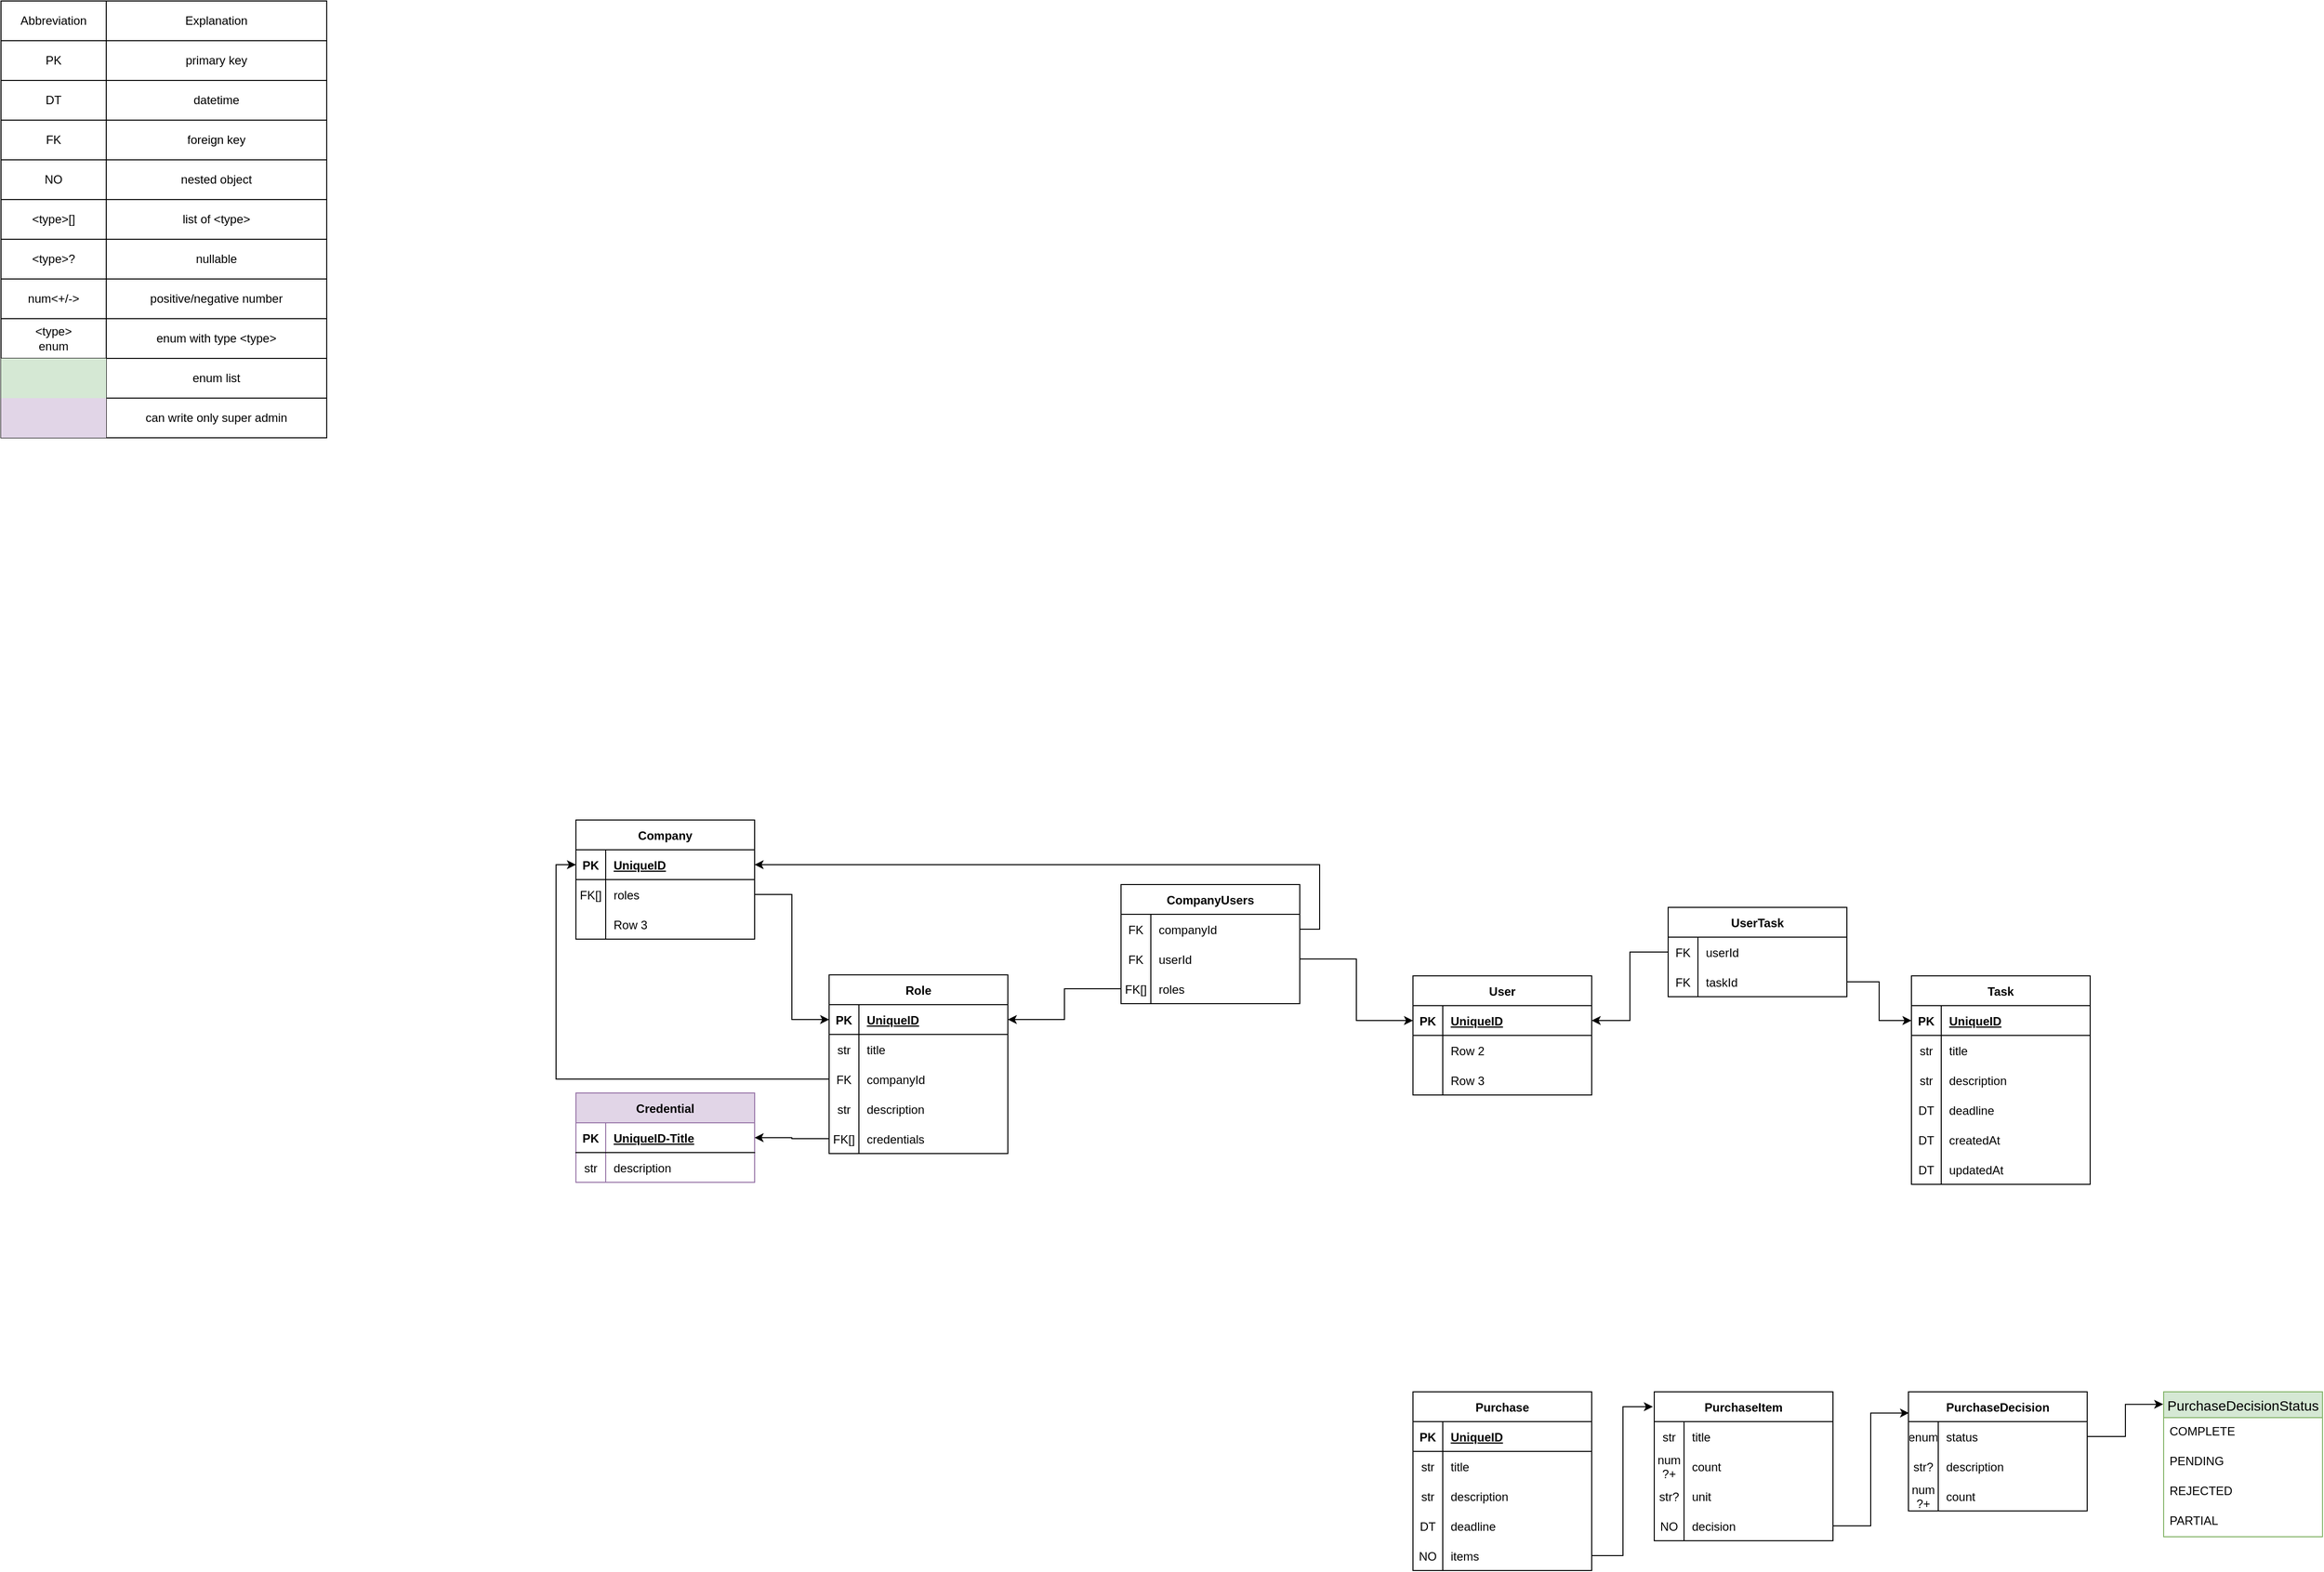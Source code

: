 <mxfile version="20.5.3" type="embed"><diagram id="EqzWRhzl04W5Nxo8JZmx" name="Page-1"><mxGraphModel dx="2945" dy="1876" grid="0" gridSize="10" guides="1" tooltips="1" connect="1" arrows="1" fold="1" page="1" pageScale="1" pageWidth="827" pageHeight="1169" math="0" shadow="0"><root><mxCell id="0"/><mxCell id="1" parent="0"/><mxCell id="CEBWaWUKwCKMxq4C34Ef-1" value="Role" style="shape=table;startSize=30;container=1;collapsible=1;childLayout=tableLayout;fixedRows=1;rowLines=0;fontStyle=1;align=center;resizeLast=1;fillColor=none;" parent="1" vertex="1"><mxGeometry x="-528" y="365" width="180" height="180" as="geometry"/></mxCell><mxCell id="CEBWaWUKwCKMxq4C34Ef-2" value="" style="shape=tableRow;horizontal=0;startSize=0;swimlaneHead=0;swimlaneBody=0;fillColor=none;collapsible=0;dropTarget=0;points=[[0,0.5],[1,0.5]];portConstraint=eastwest;top=0;left=0;right=0;bottom=1;" parent="CEBWaWUKwCKMxq4C34Ef-1" vertex="1"><mxGeometry y="30" width="180" height="30" as="geometry"/></mxCell><mxCell id="CEBWaWUKwCKMxq4C34Ef-3" value="PK" style="shape=partialRectangle;connectable=0;fillColor=none;top=0;left=0;bottom=0;right=0;fontStyle=1;overflow=hidden;" parent="CEBWaWUKwCKMxq4C34Ef-2" vertex="1"><mxGeometry width="30" height="30" as="geometry"><mxRectangle width="30" height="30" as="alternateBounds"/></mxGeometry></mxCell><mxCell id="CEBWaWUKwCKMxq4C34Ef-4" value="UniqueID" style="shape=partialRectangle;connectable=0;fillColor=none;top=0;left=0;bottom=0;right=0;align=left;spacingLeft=6;fontStyle=5;overflow=hidden;" parent="CEBWaWUKwCKMxq4C34Ef-2" vertex="1"><mxGeometry x="30" width="150" height="30" as="geometry"><mxRectangle width="150" height="30" as="alternateBounds"/></mxGeometry></mxCell><mxCell id="CEBWaWUKwCKMxq4C34Ef-5" value="" style="shape=tableRow;horizontal=0;startSize=0;swimlaneHead=0;swimlaneBody=0;fillColor=none;collapsible=0;dropTarget=0;points=[[0,0.5],[1,0.5]];portConstraint=eastwest;top=0;left=0;right=0;bottom=0;" parent="CEBWaWUKwCKMxq4C34Ef-1" vertex="1"><mxGeometry y="60" width="180" height="30" as="geometry"/></mxCell><mxCell id="CEBWaWUKwCKMxq4C34Ef-6" value="str" style="shape=partialRectangle;connectable=0;fillColor=none;top=0;left=0;bottom=0;right=0;editable=1;overflow=hidden;" parent="CEBWaWUKwCKMxq4C34Ef-5" vertex="1"><mxGeometry width="30" height="30" as="geometry"><mxRectangle width="30" height="30" as="alternateBounds"/></mxGeometry></mxCell><mxCell id="CEBWaWUKwCKMxq4C34Ef-7" value="title" style="shape=partialRectangle;connectable=0;fillColor=none;top=0;left=0;bottom=0;right=0;align=left;spacingLeft=6;overflow=hidden;" parent="CEBWaWUKwCKMxq4C34Ef-5" vertex="1"><mxGeometry x="30" width="150" height="30" as="geometry"><mxRectangle width="150" height="30" as="alternateBounds"/></mxGeometry></mxCell><mxCell id="6" style="shape=tableRow;horizontal=0;startSize=0;swimlaneHead=0;swimlaneBody=0;fillColor=none;collapsible=0;dropTarget=0;points=[[0,0.5],[1,0.5]];portConstraint=eastwest;top=0;left=0;right=0;bottom=0;" vertex="1" parent="CEBWaWUKwCKMxq4C34Ef-1"><mxGeometry y="90" width="180" height="30" as="geometry"/></mxCell><mxCell id="7" value="FK" style="shape=partialRectangle;connectable=0;fillColor=none;top=0;left=0;bottom=0;right=0;editable=1;overflow=hidden;" vertex="1" parent="6"><mxGeometry width="30" height="30" as="geometry"><mxRectangle width="30" height="30" as="alternateBounds"/></mxGeometry></mxCell><mxCell id="8" value="companyId" style="shape=partialRectangle;connectable=0;fillColor=none;top=0;left=0;bottom=0;right=0;align=left;spacingLeft=6;overflow=hidden;" vertex="1" parent="6"><mxGeometry x="30" width="150" height="30" as="geometry"><mxRectangle width="150" height="30" as="alternateBounds"/></mxGeometry></mxCell><mxCell id="OAINGEWpF4Lm4pN9tbVx-42" style="shape=tableRow;horizontal=0;startSize=0;swimlaneHead=0;swimlaneBody=0;fillColor=none;collapsible=0;dropTarget=0;points=[[0,0.5],[1,0.5]];portConstraint=eastwest;top=0;left=0;right=0;bottom=0;" parent="CEBWaWUKwCKMxq4C34Ef-1" vertex="1"><mxGeometry y="120" width="180" height="30" as="geometry"/></mxCell><mxCell id="OAINGEWpF4Lm4pN9tbVx-43" value="str" style="shape=partialRectangle;connectable=0;fillColor=none;top=0;left=0;bottom=0;right=0;editable=1;overflow=hidden;" parent="OAINGEWpF4Lm4pN9tbVx-42" vertex="1"><mxGeometry width="30" height="30" as="geometry"><mxRectangle width="30" height="30" as="alternateBounds"/></mxGeometry></mxCell><mxCell id="OAINGEWpF4Lm4pN9tbVx-44" value="description" style="shape=partialRectangle;connectable=0;fillColor=none;top=0;left=0;bottom=0;right=0;align=left;spacingLeft=6;overflow=hidden;" parent="OAINGEWpF4Lm4pN9tbVx-42" vertex="1"><mxGeometry x="30" width="150" height="30" as="geometry"><mxRectangle width="150" height="30" as="alternateBounds"/></mxGeometry></mxCell><mxCell id="OAINGEWpF4Lm4pN9tbVx-45" style="shape=tableRow;horizontal=0;startSize=0;swimlaneHead=0;swimlaneBody=0;fillColor=none;collapsible=0;dropTarget=0;points=[[0,0.5],[1,0.5]];portConstraint=eastwest;top=0;left=0;right=0;bottom=0;" parent="CEBWaWUKwCKMxq4C34Ef-1" vertex="1"><mxGeometry y="150" width="180" height="30" as="geometry"/></mxCell><mxCell id="OAINGEWpF4Lm4pN9tbVx-46" value="FK[]" style="shape=partialRectangle;connectable=0;fillColor=none;top=0;left=0;bottom=0;right=0;editable=1;overflow=hidden;" parent="OAINGEWpF4Lm4pN9tbVx-45" vertex="1"><mxGeometry width="30" height="30" as="geometry"><mxRectangle width="30" height="30" as="alternateBounds"/></mxGeometry></mxCell><mxCell id="OAINGEWpF4Lm4pN9tbVx-47" value="credentials" style="shape=partialRectangle;connectable=0;fillColor=none;top=0;left=0;bottom=0;right=0;align=left;spacingLeft=6;overflow=hidden;" parent="OAINGEWpF4Lm4pN9tbVx-45" vertex="1"><mxGeometry x="30" width="150" height="30" as="geometry"><mxRectangle width="150" height="30" as="alternateBounds"/></mxGeometry></mxCell><mxCell id="CEBWaWUKwCKMxq4C34Ef-14" value="Task" style="shape=table;startSize=30;container=1;collapsible=1;childLayout=tableLayout;fixedRows=1;rowLines=0;fontStyle=1;align=center;resizeLast=1;fillColor=default;" parent="1" vertex="1"><mxGeometry x="562" y="366" width="180" height="210" as="geometry"><mxRectangle x="320" y="28" width="68" height="30" as="alternateBounds"/></mxGeometry></mxCell><mxCell id="CEBWaWUKwCKMxq4C34Ef-15" value="" style="shape=tableRow;horizontal=0;startSize=0;swimlaneHead=0;swimlaneBody=0;fillColor=none;collapsible=0;dropTarget=0;points=[[0,0.5],[1,0.5]];portConstraint=eastwest;top=0;left=0;right=0;bottom=1;" parent="CEBWaWUKwCKMxq4C34Ef-14" vertex="1"><mxGeometry y="30" width="180" height="30" as="geometry"/></mxCell><mxCell id="CEBWaWUKwCKMxq4C34Ef-16" value="PK" style="shape=partialRectangle;connectable=0;fillColor=none;top=0;left=0;bottom=0;right=0;fontStyle=1;overflow=hidden;" parent="CEBWaWUKwCKMxq4C34Ef-15" vertex="1"><mxGeometry width="30" height="30" as="geometry"><mxRectangle width="30" height="30" as="alternateBounds"/></mxGeometry></mxCell><mxCell id="CEBWaWUKwCKMxq4C34Ef-17" value="UniqueID" style="shape=partialRectangle;connectable=0;fillColor=none;top=0;left=0;bottom=0;right=0;align=left;spacingLeft=6;fontStyle=5;overflow=hidden;" parent="CEBWaWUKwCKMxq4C34Ef-15" vertex="1"><mxGeometry x="30" width="150" height="30" as="geometry"><mxRectangle width="150" height="30" as="alternateBounds"/></mxGeometry></mxCell><mxCell id="CEBWaWUKwCKMxq4C34Ef-18" value="" style="shape=tableRow;horizontal=0;startSize=0;swimlaneHead=0;swimlaneBody=0;fillColor=none;collapsible=0;dropTarget=0;points=[[0,0.5],[1,0.5]];portConstraint=eastwest;top=0;left=0;right=0;bottom=0;" parent="CEBWaWUKwCKMxq4C34Ef-14" vertex="1"><mxGeometry y="60" width="180" height="30" as="geometry"/></mxCell><mxCell id="CEBWaWUKwCKMxq4C34Ef-19" value="str" style="shape=partialRectangle;connectable=0;fillColor=none;top=0;left=0;bottom=0;right=0;editable=1;overflow=hidden;" parent="CEBWaWUKwCKMxq4C34Ef-18" vertex="1"><mxGeometry width="30" height="30" as="geometry"><mxRectangle width="30" height="30" as="alternateBounds"/></mxGeometry></mxCell><mxCell id="CEBWaWUKwCKMxq4C34Ef-20" value="title" style="shape=partialRectangle;connectable=0;fillColor=none;top=0;left=0;bottom=0;right=0;align=left;spacingLeft=6;overflow=hidden;" parent="CEBWaWUKwCKMxq4C34Ef-18" vertex="1"><mxGeometry x="30" width="150" height="30" as="geometry"><mxRectangle width="150" height="30" as="alternateBounds"/></mxGeometry></mxCell><mxCell id="CEBWaWUKwCKMxq4C34Ef-21" value="" style="shape=tableRow;horizontal=0;startSize=0;swimlaneHead=0;swimlaneBody=0;fillColor=none;collapsible=0;dropTarget=0;points=[[0,0.5],[1,0.5]];portConstraint=eastwest;top=0;left=0;right=0;bottom=0;" parent="CEBWaWUKwCKMxq4C34Ef-14" vertex="1"><mxGeometry y="90" width="180" height="30" as="geometry"/></mxCell><mxCell id="CEBWaWUKwCKMxq4C34Ef-22" value="str" style="shape=partialRectangle;connectable=0;fillColor=none;top=0;left=0;bottom=0;right=0;editable=1;overflow=hidden;" parent="CEBWaWUKwCKMxq4C34Ef-21" vertex="1"><mxGeometry width="30" height="30" as="geometry"><mxRectangle width="30" height="30" as="alternateBounds"/></mxGeometry></mxCell><mxCell id="CEBWaWUKwCKMxq4C34Ef-23" value="description" style="shape=partialRectangle;connectable=0;fillColor=none;top=0;left=0;bottom=0;right=0;align=left;spacingLeft=6;overflow=hidden;" parent="CEBWaWUKwCKMxq4C34Ef-21" vertex="1"><mxGeometry x="30" width="150" height="30" as="geometry"><mxRectangle width="150" height="30" as="alternateBounds"/></mxGeometry></mxCell><mxCell id="CEBWaWUKwCKMxq4C34Ef-41" style="shape=tableRow;horizontal=0;startSize=0;swimlaneHead=0;swimlaneBody=0;fillColor=none;collapsible=0;dropTarget=0;points=[[0,0.5],[1,0.5]];portConstraint=eastwest;top=0;left=0;right=0;bottom=0;" parent="CEBWaWUKwCKMxq4C34Ef-14" vertex="1"><mxGeometry y="120" width="180" height="30" as="geometry"/></mxCell><mxCell id="CEBWaWUKwCKMxq4C34Ef-42" value="DT" style="shape=partialRectangle;connectable=0;fillColor=none;top=0;left=0;bottom=0;right=0;editable=1;overflow=hidden;" parent="CEBWaWUKwCKMxq4C34Ef-41" vertex="1"><mxGeometry width="30" height="30" as="geometry"><mxRectangle width="30" height="30" as="alternateBounds"/></mxGeometry></mxCell><mxCell id="CEBWaWUKwCKMxq4C34Ef-43" value="deadline" style="shape=partialRectangle;connectable=0;fillColor=none;top=0;left=0;bottom=0;right=0;align=left;spacingLeft=6;overflow=hidden;" parent="CEBWaWUKwCKMxq4C34Ef-41" vertex="1"><mxGeometry x="30" width="150" height="30" as="geometry"><mxRectangle width="150" height="30" as="alternateBounds"/></mxGeometry></mxCell><mxCell id="CEBWaWUKwCKMxq4C34Ef-24" value="" style="shape=tableRow;horizontal=0;startSize=0;swimlaneHead=0;swimlaneBody=0;fillColor=none;collapsible=0;dropTarget=0;points=[[0,0.5],[1,0.5]];portConstraint=eastwest;top=0;left=0;right=0;bottom=0;" parent="CEBWaWUKwCKMxq4C34Ef-14" vertex="1"><mxGeometry y="150" width="180" height="30" as="geometry"/></mxCell><mxCell id="CEBWaWUKwCKMxq4C34Ef-25" value="DT" style="shape=partialRectangle;connectable=0;fillColor=none;top=0;left=0;bottom=0;right=0;editable=1;overflow=hidden;" parent="CEBWaWUKwCKMxq4C34Ef-24" vertex="1"><mxGeometry width="30" height="30" as="geometry"><mxRectangle width="30" height="30" as="alternateBounds"/></mxGeometry></mxCell><mxCell id="CEBWaWUKwCKMxq4C34Ef-26" value="createdAt" style="shape=partialRectangle;connectable=0;fillColor=none;top=0;left=0;bottom=0;right=0;align=left;spacingLeft=6;overflow=hidden;" parent="CEBWaWUKwCKMxq4C34Ef-24" vertex="1"><mxGeometry x="30" width="150" height="30" as="geometry"><mxRectangle width="150" height="30" as="alternateBounds"/></mxGeometry></mxCell><mxCell id="CEBWaWUKwCKMxq4C34Ef-44" style="shape=tableRow;horizontal=0;startSize=0;swimlaneHead=0;swimlaneBody=0;fillColor=none;collapsible=0;dropTarget=0;points=[[0,0.5],[1,0.5]];portConstraint=eastwest;top=0;left=0;right=0;bottom=0;" parent="CEBWaWUKwCKMxq4C34Ef-14" vertex="1"><mxGeometry y="180" width="180" height="30" as="geometry"/></mxCell><mxCell id="CEBWaWUKwCKMxq4C34Ef-45" value="DT" style="shape=partialRectangle;connectable=0;fillColor=none;top=0;left=0;bottom=0;right=0;editable=1;overflow=hidden;" parent="CEBWaWUKwCKMxq4C34Ef-44" vertex="1"><mxGeometry width="30" height="30" as="geometry"><mxRectangle width="30" height="30" as="alternateBounds"/></mxGeometry></mxCell><mxCell id="CEBWaWUKwCKMxq4C34Ef-46" value="updatedAt" style="shape=partialRectangle;connectable=0;fillColor=none;top=0;left=0;bottom=0;right=0;align=left;spacingLeft=6;overflow=hidden;" parent="CEBWaWUKwCKMxq4C34Ef-44" vertex="1"><mxGeometry x="30" width="150" height="30" as="geometry"><mxRectangle width="150" height="30" as="alternateBounds"/></mxGeometry></mxCell><mxCell id="CEBWaWUKwCKMxq4C34Ef-50" value="User" style="shape=table;startSize=30;container=1;collapsible=1;childLayout=tableLayout;fixedRows=1;rowLines=0;fontStyle=1;align=center;resizeLast=1;fillColor=default;" parent="1" vertex="1"><mxGeometry x="60" y="366" width="180" height="120" as="geometry"/></mxCell><mxCell id="CEBWaWUKwCKMxq4C34Ef-51" value="" style="shape=tableRow;horizontal=0;startSize=0;swimlaneHead=0;swimlaneBody=0;fillColor=none;collapsible=0;dropTarget=0;points=[[0,0.5],[1,0.5]];portConstraint=eastwest;top=0;left=0;right=0;bottom=1;" parent="CEBWaWUKwCKMxq4C34Ef-50" vertex="1"><mxGeometry y="30" width="180" height="30" as="geometry"/></mxCell><mxCell id="CEBWaWUKwCKMxq4C34Ef-52" value="PK" style="shape=partialRectangle;connectable=0;fillColor=none;top=0;left=0;bottom=0;right=0;fontStyle=1;overflow=hidden;" parent="CEBWaWUKwCKMxq4C34Ef-51" vertex="1"><mxGeometry width="30" height="30" as="geometry"><mxRectangle width="30" height="30" as="alternateBounds"/></mxGeometry></mxCell><mxCell id="CEBWaWUKwCKMxq4C34Ef-53" value="UniqueID" style="shape=partialRectangle;connectable=0;fillColor=none;top=0;left=0;bottom=0;right=0;align=left;spacingLeft=6;fontStyle=5;overflow=hidden;" parent="CEBWaWUKwCKMxq4C34Ef-51" vertex="1"><mxGeometry x="30" width="150" height="30" as="geometry"><mxRectangle width="150" height="30" as="alternateBounds"/></mxGeometry></mxCell><mxCell id="CEBWaWUKwCKMxq4C34Ef-57" value="" style="shape=tableRow;horizontal=0;startSize=0;swimlaneHead=0;swimlaneBody=0;fillColor=none;collapsible=0;dropTarget=0;points=[[0,0.5],[1,0.5]];portConstraint=eastwest;top=0;left=0;right=0;bottom=0;" parent="CEBWaWUKwCKMxq4C34Ef-50" vertex="1"><mxGeometry y="60" width="180" height="30" as="geometry"/></mxCell><mxCell id="CEBWaWUKwCKMxq4C34Ef-58" value="" style="shape=partialRectangle;connectable=0;fillColor=none;top=0;left=0;bottom=0;right=0;editable=1;overflow=hidden;" parent="CEBWaWUKwCKMxq4C34Ef-57" vertex="1"><mxGeometry width="30" height="30" as="geometry"><mxRectangle width="30" height="30" as="alternateBounds"/></mxGeometry></mxCell><mxCell id="CEBWaWUKwCKMxq4C34Ef-59" value="Row 2" style="shape=partialRectangle;connectable=0;fillColor=none;top=0;left=0;bottom=0;right=0;align=left;spacingLeft=6;overflow=hidden;" parent="CEBWaWUKwCKMxq4C34Ef-57" vertex="1"><mxGeometry x="30" width="150" height="30" as="geometry"><mxRectangle width="150" height="30" as="alternateBounds"/></mxGeometry></mxCell><mxCell id="CEBWaWUKwCKMxq4C34Ef-60" value="" style="shape=tableRow;horizontal=0;startSize=0;swimlaneHead=0;swimlaneBody=0;fillColor=none;collapsible=0;dropTarget=0;points=[[0,0.5],[1,0.5]];portConstraint=eastwest;top=0;left=0;right=0;bottom=0;" parent="CEBWaWUKwCKMxq4C34Ef-50" vertex="1"><mxGeometry y="90" width="180" height="30" as="geometry"/></mxCell><mxCell id="CEBWaWUKwCKMxq4C34Ef-61" value="" style="shape=partialRectangle;connectable=0;fillColor=none;top=0;left=0;bottom=0;right=0;editable=1;overflow=hidden;" parent="CEBWaWUKwCKMxq4C34Ef-60" vertex="1"><mxGeometry width="30" height="30" as="geometry"><mxRectangle width="30" height="30" as="alternateBounds"/></mxGeometry></mxCell><mxCell id="CEBWaWUKwCKMxq4C34Ef-62" value="Row 3" style="shape=partialRectangle;connectable=0;fillColor=none;top=0;left=0;bottom=0;right=0;align=left;spacingLeft=6;overflow=hidden;" parent="CEBWaWUKwCKMxq4C34Ef-60" vertex="1"><mxGeometry x="30" width="150" height="30" as="geometry"><mxRectangle width="150" height="30" as="alternateBounds"/></mxGeometry></mxCell><mxCell id="CEBWaWUKwCKMxq4C34Ef-65" value="Purchase" style="shape=table;startSize=30;container=1;collapsible=1;childLayout=tableLayout;fixedRows=1;rowLines=0;fontStyle=1;align=center;resizeLast=1;fillColor=default;" parent="1" vertex="1"><mxGeometry x="60" y="785" width="180" height="180" as="geometry"/></mxCell><mxCell id="CEBWaWUKwCKMxq4C34Ef-66" value="" style="shape=tableRow;horizontal=0;startSize=0;swimlaneHead=0;swimlaneBody=0;fillColor=none;collapsible=0;dropTarget=0;points=[[0,0.5],[1,0.5]];portConstraint=eastwest;top=0;left=0;right=0;bottom=1;" parent="CEBWaWUKwCKMxq4C34Ef-65" vertex="1"><mxGeometry y="30" width="180" height="30" as="geometry"/></mxCell><mxCell id="CEBWaWUKwCKMxq4C34Ef-67" value="PK" style="shape=partialRectangle;connectable=0;fillColor=none;top=0;left=0;bottom=0;right=0;fontStyle=1;overflow=hidden;" parent="CEBWaWUKwCKMxq4C34Ef-66" vertex="1"><mxGeometry width="30" height="30" as="geometry"><mxRectangle width="30" height="30" as="alternateBounds"/></mxGeometry></mxCell><mxCell id="CEBWaWUKwCKMxq4C34Ef-68" value="UniqueID" style="shape=partialRectangle;connectable=0;fillColor=none;top=0;left=0;bottom=0;right=0;align=left;spacingLeft=6;fontStyle=5;overflow=hidden;" parent="CEBWaWUKwCKMxq4C34Ef-66" vertex="1"><mxGeometry x="30" width="150" height="30" as="geometry"><mxRectangle width="150" height="30" as="alternateBounds"/></mxGeometry></mxCell><mxCell id="CEBWaWUKwCKMxq4C34Ef-69" value="" style="shape=tableRow;horizontal=0;startSize=0;swimlaneHead=0;swimlaneBody=0;fillColor=none;collapsible=0;dropTarget=0;points=[[0,0.5],[1,0.5]];portConstraint=eastwest;top=0;left=0;right=0;bottom=0;" parent="CEBWaWUKwCKMxq4C34Ef-65" vertex="1"><mxGeometry y="60" width="180" height="30" as="geometry"/></mxCell><mxCell id="CEBWaWUKwCKMxq4C34Ef-70" value="str" style="shape=partialRectangle;connectable=0;fillColor=none;top=0;left=0;bottom=0;right=0;editable=1;overflow=hidden;" parent="CEBWaWUKwCKMxq4C34Ef-69" vertex="1"><mxGeometry width="30" height="30" as="geometry"><mxRectangle width="30" height="30" as="alternateBounds"/></mxGeometry></mxCell><mxCell id="CEBWaWUKwCKMxq4C34Ef-71" value="title" style="shape=partialRectangle;connectable=0;fillColor=none;top=0;left=0;bottom=0;right=0;align=left;spacingLeft=6;overflow=hidden;" parent="CEBWaWUKwCKMxq4C34Ef-69" vertex="1"><mxGeometry x="30" width="150" height="30" as="geometry"><mxRectangle width="150" height="30" as="alternateBounds"/></mxGeometry></mxCell><mxCell id="CEBWaWUKwCKMxq4C34Ef-72" value="" style="shape=tableRow;horizontal=0;startSize=0;swimlaneHead=0;swimlaneBody=0;fillColor=none;collapsible=0;dropTarget=0;points=[[0,0.5],[1,0.5]];portConstraint=eastwest;top=0;left=0;right=0;bottom=0;" parent="CEBWaWUKwCKMxq4C34Ef-65" vertex="1"><mxGeometry y="90" width="180" height="30" as="geometry"/></mxCell><mxCell id="CEBWaWUKwCKMxq4C34Ef-73" value="str" style="shape=partialRectangle;connectable=0;fillColor=none;top=0;left=0;bottom=0;right=0;editable=1;overflow=hidden;" parent="CEBWaWUKwCKMxq4C34Ef-72" vertex="1"><mxGeometry width="30" height="30" as="geometry"><mxRectangle width="30" height="30" as="alternateBounds"/></mxGeometry></mxCell><mxCell id="CEBWaWUKwCKMxq4C34Ef-74" value="description" style="shape=partialRectangle;connectable=0;fillColor=none;top=0;left=0;bottom=0;right=0;align=left;spacingLeft=6;overflow=hidden;" parent="CEBWaWUKwCKMxq4C34Ef-72" vertex="1"><mxGeometry x="30" width="150" height="30" as="geometry"><mxRectangle width="150" height="30" as="alternateBounds"/></mxGeometry></mxCell><mxCell id="CEBWaWUKwCKMxq4C34Ef-122" style="shape=tableRow;horizontal=0;startSize=0;swimlaneHead=0;swimlaneBody=0;fillColor=none;collapsible=0;dropTarget=0;points=[[0,0.5],[1,0.5]];portConstraint=eastwest;top=0;left=0;right=0;bottom=0;" parent="CEBWaWUKwCKMxq4C34Ef-65" vertex="1"><mxGeometry y="120" width="180" height="30" as="geometry"/></mxCell><mxCell id="CEBWaWUKwCKMxq4C34Ef-123" value="DT" style="shape=partialRectangle;connectable=0;fillColor=none;top=0;left=0;bottom=0;right=0;editable=1;overflow=hidden;" parent="CEBWaWUKwCKMxq4C34Ef-122" vertex="1"><mxGeometry width="30" height="30" as="geometry"><mxRectangle width="30" height="30" as="alternateBounds"/></mxGeometry></mxCell><mxCell id="CEBWaWUKwCKMxq4C34Ef-124" value="deadline" style="shape=partialRectangle;connectable=0;fillColor=none;top=0;left=0;bottom=0;right=0;align=left;spacingLeft=6;overflow=hidden;" parent="CEBWaWUKwCKMxq4C34Ef-122" vertex="1"><mxGeometry x="30" width="150" height="30" as="geometry"><mxRectangle width="150" height="30" as="alternateBounds"/></mxGeometry></mxCell><mxCell id="CEBWaWUKwCKMxq4C34Ef-75" value="" style="shape=tableRow;horizontal=0;startSize=0;swimlaneHead=0;swimlaneBody=0;fillColor=none;collapsible=0;dropTarget=0;points=[[0,0.5],[1,0.5]];portConstraint=eastwest;top=0;left=0;right=0;bottom=0;" parent="CEBWaWUKwCKMxq4C34Ef-65" vertex="1"><mxGeometry y="150" width="180" height="30" as="geometry"/></mxCell><mxCell id="CEBWaWUKwCKMxq4C34Ef-76" value="NO" style="shape=partialRectangle;connectable=0;fillColor=none;top=0;left=0;bottom=0;right=0;editable=1;overflow=hidden;" parent="CEBWaWUKwCKMxq4C34Ef-75" vertex="1"><mxGeometry width="30" height="30" as="geometry"><mxRectangle width="30" height="30" as="alternateBounds"/></mxGeometry></mxCell><mxCell id="CEBWaWUKwCKMxq4C34Ef-77" value="items" style="shape=partialRectangle;connectable=0;fillColor=none;top=0;left=0;bottom=0;right=0;align=left;spacingLeft=6;overflow=hidden;" parent="CEBWaWUKwCKMxq4C34Ef-75" vertex="1"><mxGeometry x="30" width="150" height="30" as="geometry"><mxRectangle width="150" height="30" as="alternateBounds"/></mxGeometry></mxCell><mxCell id="CEBWaWUKwCKMxq4C34Ef-78" value="PurchaseItem" style="shape=table;startSize=30;container=1;collapsible=1;childLayout=tableLayout;fixedRows=1;rowLines=0;fontStyle=1;align=center;resizeLast=1;fillColor=default;" parent="1" vertex="1"><mxGeometry x="303" y="785" width="180" height="150" as="geometry"/></mxCell><mxCell id="CEBWaWUKwCKMxq4C34Ef-82" value="" style="shape=tableRow;horizontal=0;startSize=0;swimlaneHead=0;swimlaneBody=0;fillColor=none;collapsible=0;dropTarget=0;points=[[0,0.5],[1,0.5]];portConstraint=eastwest;top=0;left=0;right=0;bottom=0;" parent="CEBWaWUKwCKMxq4C34Ef-78" vertex="1"><mxGeometry y="30" width="180" height="30" as="geometry"/></mxCell><mxCell id="CEBWaWUKwCKMxq4C34Ef-83" value="str" style="shape=partialRectangle;connectable=0;fillColor=none;top=0;left=0;bottom=0;right=0;editable=1;overflow=hidden;" parent="CEBWaWUKwCKMxq4C34Ef-82" vertex="1"><mxGeometry width="30" height="30" as="geometry"><mxRectangle width="30" height="30" as="alternateBounds"/></mxGeometry></mxCell><mxCell id="CEBWaWUKwCKMxq4C34Ef-84" value="title" style="shape=partialRectangle;connectable=0;fillColor=none;top=0;left=0;bottom=0;right=0;align=left;spacingLeft=6;overflow=hidden;" parent="CEBWaWUKwCKMxq4C34Ef-82" vertex="1"><mxGeometry x="30" width="150" height="30" as="geometry"><mxRectangle width="150" height="30" as="alternateBounds"/></mxGeometry></mxCell><mxCell id="CEBWaWUKwCKMxq4C34Ef-85" value="" style="shape=tableRow;horizontal=0;startSize=0;swimlaneHead=0;swimlaneBody=0;fillColor=none;collapsible=0;dropTarget=0;points=[[0,0.5],[1,0.5]];portConstraint=eastwest;top=0;left=0;right=0;bottom=0;" parent="CEBWaWUKwCKMxq4C34Ef-78" vertex="1"><mxGeometry y="60" width="180" height="30" as="geometry"/></mxCell><mxCell id="CEBWaWUKwCKMxq4C34Ef-86" value="num&#10;?+" style="shape=partialRectangle;connectable=0;fillColor=none;top=0;left=0;bottom=0;right=0;editable=1;overflow=hidden;" parent="CEBWaWUKwCKMxq4C34Ef-85" vertex="1"><mxGeometry width="30" height="30" as="geometry"><mxRectangle width="30" height="30" as="alternateBounds"/></mxGeometry></mxCell><mxCell id="CEBWaWUKwCKMxq4C34Ef-87" value="count" style="shape=partialRectangle;connectable=0;fillColor=none;top=0;left=0;bottom=0;right=0;align=left;spacingLeft=6;overflow=hidden;" parent="CEBWaWUKwCKMxq4C34Ef-85" vertex="1"><mxGeometry x="30" width="150" height="30" as="geometry"><mxRectangle width="150" height="30" as="alternateBounds"/></mxGeometry></mxCell><mxCell id="CEBWaWUKwCKMxq4C34Ef-157" style="shape=tableRow;horizontal=0;startSize=0;swimlaneHead=0;swimlaneBody=0;fillColor=none;collapsible=0;dropTarget=0;points=[[0,0.5],[1,0.5]];portConstraint=eastwest;top=0;left=0;right=0;bottom=0;" parent="CEBWaWUKwCKMxq4C34Ef-78" vertex="1"><mxGeometry y="90" width="180" height="30" as="geometry"/></mxCell><mxCell id="CEBWaWUKwCKMxq4C34Ef-158" value="str?" style="shape=partialRectangle;connectable=0;fillColor=none;top=0;left=0;bottom=0;right=0;editable=1;overflow=hidden;" parent="CEBWaWUKwCKMxq4C34Ef-157" vertex="1"><mxGeometry width="30" height="30" as="geometry"><mxRectangle width="30" height="30" as="alternateBounds"/></mxGeometry></mxCell><mxCell id="CEBWaWUKwCKMxq4C34Ef-159" value="unit" style="shape=partialRectangle;connectable=0;fillColor=none;top=0;left=0;bottom=0;right=0;align=left;spacingLeft=6;overflow=hidden;" parent="CEBWaWUKwCKMxq4C34Ef-157" vertex="1"><mxGeometry x="30" width="150" height="30" as="geometry"><mxRectangle width="150" height="30" as="alternateBounds"/></mxGeometry></mxCell><mxCell id="CEBWaWUKwCKMxq4C34Ef-92" style="shape=tableRow;horizontal=0;startSize=0;swimlaneHead=0;swimlaneBody=0;fillColor=none;collapsible=0;dropTarget=0;points=[[0,0.5],[1,0.5]];portConstraint=eastwest;top=0;left=0;right=0;bottom=0;" parent="CEBWaWUKwCKMxq4C34Ef-78" vertex="1"><mxGeometry y="120" width="180" height="30" as="geometry"/></mxCell><mxCell id="CEBWaWUKwCKMxq4C34Ef-93" value="NO" style="shape=partialRectangle;connectable=0;fillColor=none;top=0;left=0;bottom=0;right=0;editable=1;overflow=hidden;" parent="CEBWaWUKwCKMxq4C34Ef-92" vertex="1"><mxGeometry width="30" height="30" as="geometry"><mxRectangle width="30" height="30" as="alternateBounds"/></mxGeometry></mxCell><mxCell id="CEBWaWUKwCKMxq4C34Ef-94" value="decision" style="shape=partialRectangle;connectable=0;fillColor=none;top=0;left=0;bottom=0;right=0;align=left;spacingLeft=6;overflow=hidden;" parent="CEBWaWUKwCKMxq4C34Ef-92" vertex="1"><mxGeometry x="30" width="150" height="30" as="geometry"><mxRectangle width="150" height="30" as="alternateBounds"/></mxGeometry></mxCell><mxCell id="CEBWaWUKwCKMxq4C34Ef-96" style="edgeStyle=orthogonalEdgeStyle;rounded=0;orthogonalLoop=1;jettySize=auto;html=1;exitX=1;exitY=0.5;exitDx=0;exitDy=0;entryX=-0.008;entryY=0.1;entryDx=0;entryDy=0;entryPerimeter=0;" parent="1" source="CEBWaWUKwCKMxq4C34Ef-75" target="CEBWaWUKwCKMxq4C34Ef-78" edge="1"><mxGeometry relative="1" as="geometry"/></mxCell><mxCell id="CEBWaWUKwCKMxq4C34Ef-97" value="" style="shape=table;html=1;whiteSpace=wrap;startSize=0;container=1;collapsible=0;childLayout=tableLayout;fillColor=default;" parent="1" vertex="1"><mxGeometry x="-1362" y="-616" width="328.031" height="440" as="geometry"/></mxCell><mxCell id="CEBWaWUKwCKMxq4C34Ef-98" value="" style="shape=tableRow;horizontal=0;startSize=0;swimlaneHead=0;swimlaneBody=0;top=0;left=0;bottom=0;right=0;collapsible=0;dropTarget=0;fillColor=none;points=[[0,0.5],[1,0.5]];portConstraint=eastwest;" parent="CEBWaWUKwCKMxq4C34Ef-97" vertex="1"><mxGeometry width="328.031" height="40" as="geometry"/></mxCell><mxCell id="CEBWaWUKwCKMxq4C34Ef-99" value="Abbreviation" style="shape=partialRectangle;html=1;whiteSpace=wrap;connectable=0;fillColor=none;top=0;left=0;bottom=0;right=0;overflow=hidden;" parent="CEBWaWUKwCKMxq4C34Ef-98" vertex="1"><mxGeometry width="106" height="40" as="geometry"><mxRectangle width="106" height="40" as="alternateBounds"/></mxGeometry></mxCell><mxCell id="CEBWaWUKwCKMxq4C34Ef-100" value="Explanation" style="shape=partialRectangle;html=1;whiteSpace=wrap;connectable=0;fillColor=none;top=0;left=0;bottom=0;right=0;overflow=hidden;" parent="CEBWaWUKwCKMxq4C34Ef-98" vertex="1"><mxGeometry x="106" width="222" height="40" as="geometry"><mxRectangle width="222" height="40" as="alternateBounds"/></mxGeometry></mxCell><mxCell id="CEBWaWUKwCKMxq4C34Ef-102" value="" style="shape=tableRow;horizontal=0;startSize=0;swimlaneHead=0;swimlaneBody=0;top=0;left=0;bottom=0;right=0;collapsible=0;dropTarget=0;fillColor=none;points=[[0,0.5],[1,0.5]];portConstraint=eastwest;" parent="CEBWaWUKwCKMxq4C34Ef-97" vertex="1"><mxGeometry y="40" width="328.031" height="40" as="geometry"/></mxCell><mxCell id="CEBWaWUKwCKMxq4C34Ef-103" value="PK" style="shape=partialRectangle;html=1;whiteSpace=wrap;connectable=0;fillColor=none;top=0;left=0;bottom=0;right=0;overflow=hidden;" parent="CEBWaWUKwCKMxq4C34Ef-102" vertex="1"><mxGeometry width="106" height="40" as="geometry"><mxRectangle width="106" height="40" as="alternateBounds"/></mxGeometry></mxCell><mxCell id="CEBWaWUKwCKMxq4C34Ef-104" value="primary key" style="shape=partialRectangle;html=1;whiteSpace=wrap;connectable=0;fillColor=none;top=0;left=0;bottom=0;right=0;overflow=hidden;" parent="CEBWaWUKwCKMxq4C34Ef-102" vertex="1"><mxGeometry x="106" width="222" height="40" as="geometry"><mxRectangle width="222" height="40" as="alternateBounds"/></mxGeometry></mxCell><mxCell id="CEBWaWUKwCKMxq4C34Ef-106" value="" style="shape=tableRow;horizontal=0;startSize=0;swimlaneHead=0;swimlaneBody=0;top=0;left=0;bottom=0;right=0;collapsible=0;dropTarget=0;fillColor=none;points=[[0,0.5],[1,0.5]];portConstraint=eastwest;" parent="CEBWaWUKwCKMxq4C34Ef-97" vertex="1"><mxGeometry y="80" width="328.031" height="40" as="geometry"/></mxCell><mxCell id="CEBWaWUKwCKMxq4C34Ef-107" value="DT" style="shape=partialRectangle;html=1;whiteSpace=wrap;connectable=0;fillColor=none;top=0;left=0;bottom=0;right=0;overflow=hidden;" parent="CEBWaWUKwCKMxq4C34Ef-106" vertex="1"><mxGeometry width="106" height="40" as="geometry"><mxRectangle width="106" height="40" as="alternateBounds"/></mxGeometry></mxCell><mxCell id="CEBWaWUKwCKMxq4C34Ef-108" value="datetime" style="shape=partialRectangle;html=1;whiteSpace=wrap;connectable=0;fillColor=none;top=0;left=0;bottom=0;right=0;overflow=hidden;" parent="CEBWaWUKwCKMxq4C34Ef-106" vertex="1"><mxGeometry x="106" width="222" height="40" as="geometry"><mxRectangle width="222" height="40" as="alternateBounds"/></mxGeometry></mxCell><mxCell id="CEBWaWUKwCKMxq4C34Ef-110" style="shape=tableRow;horizontal=0;startSize=0;swimlaneHead=0;swimlaneBody=0;top=0;left=0;bottom=0;right=0;collapsible=0;dropTarget=0;fillColor=none;points=[[0,0.5],[1,0.5]];portConstraint=eastwest;" parent="CEBWaWUKwCKMxq4C34Ef-97" vertex="1"><mxGeometry y="120" width="328.031" height="40" as="geometry"/></mxCell><mxCell id="CEBWaWUKwCKMxq4C34Ef-111" value="FK" style="shape=partialRectangle;html=1;whiteSpace=wrap;connectable=0;fillColor=none;top=0;left=0;bottom=0;right=0;overflow=hidden;" parent="CEBWaWUKwCKMxq4C34Ef-110" vertex="1"><mxGeometry width="106" height="40" as="geometry"><mxRectangle width="106" height="40" as="alternateBounds"/></mxGeometry></mxCell><mxCell id="CEBWaWUKwCKMxq4C34Ef-112" value="foreign key" style="shape=partialRectangle;html=1;whiteSpace=wrap;connectable=0;fillColor=none;top=0;left=0;bottom=0;right=0;overflow=hidden;" parent="CEBWaWUKwCKMxq4C34Ef-110" vertex="1"><mxGeometry x="106" width="222" height="40" as="geometry"><mxRectangle width="222" height="40" as="alternateBounds"/></mxGeometry></mxCell><mxCell id="CEBWaWUKwCKMxq4C34Ef-113" style="shape=tableRow;horizontal=0;startSize=0;swimlaneHead=0;swimlaneBody=0;top=0;left=0;bottom=0;right=0;collapsible=0;dropTarget=0;fillColor=none;points=[[0,0.5],[1,0.5]];portConstraint=eastwest;" parent="CEBWaWUKwCKMxq4C34Ef-97" vertex="1"><mxGeometry y="160" width="328.031" height="40" as="geometry"/></mxCell><mxCell id="CEBWaWUKwCKMxq4C34Ef-114" value="NO" style="shape=partialRectangle;html=1;whiteSpace=wrap;connectable=0;fillColor=none;top=0;left=0;bottom=0;right=0;overflow=hidden;" parent="CEBWaWUKwCKMxq4C34Ef-113" vertex="1"><mxGeometry width="106" height="40" as="geometry"><mxRectangle width="106" height="40" as="alternateBounds"/></mxGeometry></mxCell><mxCell id="CEBWaWUKwCKMxq4C34Ef-115" value="nested object" style="shape=partialRectangle;html=1;whiteSpace=wrap;connectable=0;fillColor=none;top=0;left=0;bottom=0;right=0;overflow=hidden;" parent="CEBWaWUKwCKMxq4C34Ef-113" vertex="1"><mxGeometry x="106" width="222" height="40" as="geometry"><mxRectangle width="222" height="40" as="alternateBounds"/></mxGeometry></mxCell><mxCell id="CEBWaWUKwCKMxq4C34Ef-116" style="shape=tableRow;horizontal=0;startSize=0;swimlaneHead=0;swimlaneBody=0;top=0;left=0;bottom=0;right=0;collapsible=0;dropTarget=0;fillColor=none;points=[[0,0.5],[1,0.5]];portConstraint=eastwest;" parent="CEBWaWUKwCKMxq4C34Ef-97" vertex="1"><mxGeometry y="200" width="328.031" height="40" as="geometry"/></mxCell><mxCell id="CEBWaWUKwCKMxq4C34Ef-117" value="&amp;lt;type&amp;gt;[]" style="shape=partialRectangle;html=1;whiteSpace=wrap;connectable=0;fillColor=none;top=0;left=0;bottom=0;right=0;overflow=hidden;" parent="CEBWaWUKwCKMxq4C34Ef-116" vertex="1"><mxGeometry width="106" height="40" as="geometry"><mxRectangle width="106" height="40" as="alternateBounds"/></mxGeometry></mxCell><mxCell id="CEBWaWUKwCKMxq4C34Ef-118" value="list of &amp;lt;type&amp;gt;" style="shape=partialRectangle;html=1;whiteSpace=wrap;connectable=0;fillColor=none;top=0;left=0;bottom=0;right=0;overflow=hidden;" parent="CEBWaWUKwCKMxq4C34Ef-116" vertex="1"><mxGeometry x="106" width="222" height="40" as="geometry"><mxRectangle width="222" height="40" as="alternateBounds"/></mxGeometry></mxCell><mxCell id="CEBWaWUKwCKMxq4C34Ef-151" style="shape=tableRow;horizontal=0;startSize=0;swimlaneHead=0;swimlaneBody=0;top=0;left=0;bottom=0;right=0;collapsible=0;dropTarget=0;fillColor=none;points=[[0,0.5],[1,0.5]];portConstraint=eastwest;" parent="CEBWaWUKwCKMxq4C34Ef-97" vertex="1"><mxGeometry y="240" width="328.031" height="40" as="geometry"/></mxCell><mxCell id="CEBWaWUKwCKMxq4C34Ef-152" value="&amp;lt;type&amp;gt;?" style="shape=partialRectangle;html=1;whiteSpace=wrap;connectable=0;fillColor=none;top=0;left=0;bottom=0;right=0;overflow=hidden;" parent="CEBWaWUKwCKMxq4C34Ef-151" vertex="1"><mxGeometry width="106" height="40" as="geometry"><mxRectangle width="106" height="40" as="alternateBounds"/></mxGeometry></mxCell><mxCell id="CEBWaWUKwCKMxq4C34Ef-153" value="nullable" style="shape=partialRectangle;html=1;whiteSpace=wrap;connectable=0;fillColor=none;top=0;left=0;bottom=0;right=0;overflow=hidden;" parent="CEBWaWUKwCKMxq4C34Ef-151" vertex="1"><mxGeometry x="106" width="222" height="40" as="geometry"><mxRectangle width="222" height="40" as="alternateBounds"/></mxGeometry></mxCell><mxCell id="CEBWaWUKwCKMxq4C34Ef-154" style="shape=tableRow;horizontal=0;startSize=0;swimlaneHead=0;swimlaneBody=0;top=0;left=0;bottom=0;right=0;collapsible=0;dropTarget=0;fillColor=none;points=[[0,0.5],[1,0.5]];portConstraint=eastwest;" parent="CEBWaWUKwCKMxq4C34Ef-97" vertex="1"><mxGeometry y="280" width="328.031" height="40" as="geometry"/></mxCell><mxCell id="CEBWaWUKwCKMxq4C34Ef-155" value="num&amp;lt;+/-&amp;gt;" style="shape=partialRectangle;html=1;whiteSpace=wrap;connectable=0;fillColor=none;top=0;left=0;bottom=0;right=0;overflow=hidden;" parent="CEBWaWUKwCKMxq4C34Ef-154" vertex="1"><mxGeometry width="106" height="40" as="geometry"><mxRectangle width="106" height="40" as="alternateBounds"/></mxGeometry></mxCell><mxCell id="CEBWaWUKwCKMxq4C34Ef-156" value="positive/negative number" style="shape=partialRectangle;html=1;whiteSpace=wrap;connectable=0;fillColor=none;top=0;left=0;bottom=0;right=0;overflow=hidden;" parent="CEBWaWUKwCKMxq4C34Ef-154" vertex="1"><mxGeometry x="106" width="222" height="40" as="geometry"><mxRectangle width="222" height="40" as="alternateBounds"/></mxGeometry></mxCell><mxCell id="CEBWaWUKwCKMxq4C34Ef-119" style="shape=tableRow;horizontal=0;startSize=0;swimlaneHead=0;swimlaneBody=0;top=0;left=0;bottom=0;right=0;collapsible=0;dropTarget=0;fillColor=none;points=[[0,0.5],[1,0.5]];portConstraint=eastwest;" parent="CEBWaWUKwCKMxq4C34Ef-97" vertex="1"><mxGeometry y="320" width="328.031" height="40" as="geometry"/></mxCell><mxCell id="CEBWaWUKwCKMxq4C34Ef-120" value="&amp;lt;type&amp;gt;&lt;br&gt;enum" style="shape=partialRectangle;html=1;whiteSpace=wrap;connectable=0;fillColor=none;top=0;left=0;bottom=0;right=0;overflow=hidden;" parent="CEBWaWUKwCKMxq4C34Ef-119" vertex="1"><mxGeometry width="106" height="40" as="geometry"><mxRectangle width="106" height="40" as="alternateBounds"/></mxGeometry></mxCell><mxCell id="CEBWaWUKwCKMxq4C34Ef-121" value="enum with type &amp;lt;type&amp;gt;" style="shape=partialRectangle;html=1;whiteSpace=wrap;connectable=0;fillColor=none;top=0;left=0;bottom=0;right=0;overflow=hidden;" parent="CEBWaWUKwCKMxq4C34Ef-119" vertex="1"><mxGeometry x="106" width="222" height="40" as="geometry"><mxRectangle width="222" height="40" as="alternateBounds"/></mxGeometry></mxCell><mxCell id="CEBWaWUKwCKMxq4C34Ef-144" style="shape=tableRow;horizontal=0;startSize=0;swimlaneHead=0;swimlaneBody=0;top=0;left=0;bottom=0;right=0;collapsible=0;dropTarget=0;fillColor=none;points=[[0,0.5],[1,0.5]];portConstraint=eastwest;" parent="CEBWaWUKwCKMxq4C34Ef-97" vertex="1"><mxGeometry y="360" width="328.031" height="40" as="geometry"/></mxCell><mxCell id="CEBWaWUKwCKMxq4C34Ef-145" style="shape=partialRectangle;html=1;whiteSpace=wrap;connectable=0;fillColor=#d5e8d4;top=0;left=0;bottom=0;right=0;overflow=hidden;strokeColor=#82b366;" parent="CEBWaWUKwCKMxq4C34Ef-144" vertex="1"><mxGeometry width="106" height="40" as="geometry"><mxRectangle width="106" height="40" as="alternateBounds"/></mxGeometry></mxCell><mxCell id="CEBWaWUKwCKMxq4C34Ef-146" value="enum list" style="shape=partialRectangle;html=1;whiteSpace=wrap;connectable=0;fillColor=none;top=0;left=0;bottom=0;right=0;overflow=hidden;" parent="CEBWaWUKwCKMxq4C34Ef-144" vertex="1"><mxGeometry x="106" width="222" height="40" as="geometry"><mxRectangle width="222" height="40" as="alternateBounds"/></mxGeometry></mxCell><mxCell id="OAINGEWpF4Lm4pN9tbVx-62" style="shape=tableRow;horizontal=0;startSize=0;swimlaneHead=0;swimlaneBody=0;top=0;left=0;bottom=0;right=0;collapsible=0;dropTarget=0;fillColor=none;points=[[0,0.5],[1,0.5]];portConstraint=eastwest;" parent="CEBWaWUKwCKMxq4C34Ef-97" vertex="1"><mxGeometry y="400" width="328.031" height="40" as="geometry"/></mxCell><mxCell id="OAINGEWpF4Lm4pN9tbVx-63" style="shape=partialRectangle;html=1;whiteSpace=wrap;connectable=0;fillColor=#e1d5e7;top=0;left=0;bottom=0;right=0;overflow=hidden;strokeColor=#9673a6;" parent="OAINGEWpF4Lm4pN9tbVx-62" vertex="1"><mxGeometry width="106" height="40" as="geometry"><mxRectangle width="106" height="40" as="alternateBounds"/></mxGeometry></mxCell><mxCell id="OAINGEWpF4Lm4pN9tbVx-64" value="can write only super admin" style="shape=partialRectangle;html=1;whiteSpace=wrap;connectable=0;fillColor=none;top=0;left=0;bottom=0;right=0;overflow=hidden;" parent="OAINGEWpF4Lm4pN9tbVx-62" vertex="1"><mxGeometry x="106" width="222" height="40" as="geometry"><mxRectangle width="222" height="40" as="alternateBounds"/></mxGeometry></mxCell><mxCell id="CEBWaWUKwCKMxq4C34Ef-125" value="PurchaseDecision" style="shape=table;startSize=30;container=1;collapsible=1;childLayout=tableLayout;fixedRows=1;rowLines=0;fontStyle=1;align=center;resizeLast=1;fillColor=default;" parent="1" vertex="1"><mxGeometry x="559" y="785" width="180" height="120" as="geometry"/></mxCell><mxCell id="CEBWaWUKwCKMxq4C34Ef-129" value="" style="shape=tableRow;horizontal=0;startSize=0;swimlaneHead=0;swimlaneBody=0;fillColor=none;collapsible=0;dropTarget=0;points=[[0,0.5],[1,0.5]];portConstraint=eastwest;top=0;left=0;right=0;bottom=0;" parent="CEBWaWUKwCKMxq4C34Ef-125" vertex="1"><mxGeometry y="30" width="180" height="30" as="geometry"/></mxCell><mxCell id="CEBWaWUKwCKMxq4C34Ef-130" value="enum" style="shape=partialRectangle;connectable=0;fillColor=none;top=0;left=0;bottom=0;right=0;editable=1;overflow=hidden;" parent="CEBWaWUKwCKMxq4C34Ef-129" vertex="1"><mxGeometry width="30" height="30" as="geometry"><mxRectangle width="30" height="30" as="alternateBounds"/></mxGeometry></mxCell><mxCell id="CEBWaWUKwCKMxq4C34Ef-131" value="status" style="shape=partialRectangle;connectable=0;fillColor=none;top=0;left=0;bottom=0;right=0;align=left;spacingLeft=6;overflow=hidden;" parent="CEBWaWUKwCKMxq4C34Ef-129" vertex="1"><mxGeometry x="30" width="150" height="30" as="geometry"><mxRectangle width="150" height="30" as="alternateBounds"/></mxGeometry></mxCell><mxCell id="CEBWaWUKwCKMxq4C34Ef-132" value="" style="shape=tableRow;horizontal=0;startSize=0;swimlaneHead=0;swimlaneBody=0;fillColor=none;collapsible=0;dropTarget=0;points=[[0,0.5],[1,0.5]];portConstraint=eastwest;top=0;left=0;right=0;bottom=0;" parent="CEBWaWUKwCKMxq4C34Ef-125" vertex="1"><mxGeometry y="60" width="180" height="30" as="geometry"/></mxCell><mxCell id="CEBWaWUKwCKMxq4C34Ef-133" value="str?" style="shape=partialRectangle;connectable=0;fillColor=none;top=0;left=0;bottom=0;right=0;editable=1;overflow=hidden;" parent="CEBWaWUKwCKMxq4C34Ef-132" vertex="1"><mxGeometry width="30" height="30" as="geometry"><mxRectangle width="30" height="30" as="alternateBounds"/></mxGeometry></mxCell><mxCell id="CEBWaWUKwCKMxq4C34Ef-134" value="description" style="shape=partialRectangle;connectable=0;fillColor=none;top=0;left=0;bottom=0;right=0;align=left;spacingLeft=6;overflow=hidden;" parent="CEBWaWUKwCKMxq4C34Ef-132" vertex="1"><mxGeometry x="30" width="150" height="30" as="geometry"><mxRectangle width="150" height="30" as="alternateBounds"/></mxGeometry></mxCell><mxCell id="CEBWaWUKwCKMxq4C34Ef-148" style="shape=tableRow;horizontal=0;startSize=0;swimlaneHead=0;swimlaneBody=0;fillColor=none;collapsible=0;dropTarget=0;points=[[0,0.5],[1,0.5]];portConstraint=eastwest;top=0;left=0;right=0;bottom=0;" parent="CEBWaWUKwCKMxq4C34Ef-125" vertex="1"><mxGeometry y="90" width="180" height="30" as="geometry"/></mxCell><mxCell id="CEBWaWUKwCKMxq4C34Ef-149" value="num&#10;?+" style="shape=partialRectangle;connectable=0;fillColor=none;top=0;left=0;bottom=0;right=0;editable=1;overflow=hidden;" parent="CEBWaWUKwCKMxq4C34Ef-148" vertex="1"><mxGeometry width="30" height="30" as="geometry"><mxRectangle width="30" height="30" as="alternateBounds"/></mxGeometry></mxCell><mxCell id="CEBWaWUKwCKMxq4C34Ef-150" value="count" style="shape=partialRectangle;connectable=0;fillColor=none;top=0;left=0;bottom=0;right=0;align=left;spacingLeft=6;overflow=hidden;" parent="CEBWaWUKwCKMxq4C34Ef-148" vertex="1"><mxGeometry x="30" width="150" height="30" as="geometry"><mxRectangle width="150" height="30" as="alternateBounds"/></mxGeometry></mxCell><mxCell id="CEBWaWUKwCKMxq4C34Ef-138" style="edgeStyle=orthogonalEdgeStyle;rounded=0;orthogonalLoop=1;jettySize=auto;html=1;exitX=1;exitY=0.5;exitDx=0;exitDy=0;entryX=0.003;entryY=0.178;entryDx=0;entryDy=0;entryPerimeter=0;" parent="1" source="CEBWaWUKwCKMxq4C34Ef-92" target="CEBWaWUKwCKMxq4C34Ef-125" edge="1"><mxGeometry relative="1" as="geometry"/></mxCell><mxCell id="CEBWaWUKwCKMxq4C34Ef-139" value="PurchaseDecisionStatus" style="swimlane;fontStyle=0;childLayout=stackLayout;horizontal=1;startSize=26;horizontalStack=0;resizeParent=1;resizeParentMax=0;resizeLast=0;collapsible=1;marginBottom=0;align=center;fontSize=14;fillColor=#d5e8d4;strokeColor=#82b366;" parent="1" vertex="1"><mxGeometry x="816" y="785" width="160" height="146" as="geometry"/></mxCell><mxCell id="CEBWaWUKwCKMxq4C34Ef-140" value="COMPLETE" style="text;strokeColor=none;fillColor=none;spacingLeft=4;spacingRight=4;overflow=hidden;rotatable=0;points=[[0,0.5],[1,0.5]];portConstraint=eastwest;fontSize=12;" parent="CEBWaWUKwCKMxq4C34Ef-139" vertex="1"><mxGeometry y="26" width="160" height="30" as="geometry"/></mxCell><mxCell id="CEBWaWUKwCKMxq4C34Ef-141" value="PENDING" style="text;strokeColor=none;fillColor=none;spacingLeft=4;spacingRight=4;overflow=hidden;rotatable=0;points=[[0,0.5],[1,0.5]];portConstraint=eastwest;fontSize=12;" parent="CEBWaWUKwCKMxq4C34Ef-139" vertex="1"><mxGeometry y="56" width="160" height="30" as="geometry"/></mxCell><mxCell id="CEBWaWUKwCKMxq4C34Ef-142" value="REJECTED" style="text;strokeColor=none;fillColor=none;spacingLeft=4;spacingRight=4;overflow=hidden;rotatable=0;points=[[0,0.5],[1,0.5]];portConstraint=eastwest;fontSize=12;" parent="CEBWaWUKwCKMxq4C34Ef-139" vertex="1"><mxGeometry y="86" width="160" height="30" as="geometry"/></mxCell><mxCell id="CEBWaWUKwCKMxq4C34Ef-147" value="PARTIAL" style="text;strokeColor=none;fillColor=none;spacingLeft=4;spacingRight=4;overflow=hidden;rotatable=0;points=[[0,0.5],[1,0.5]];portConstraint=eastwest;fontSize=12;" parent="CEBWaWUKwCKMxq4C34Ef-139" vertex="1"><mxGeometry y="116" width="160" height="30" as="geometry"/></mxCell><mxCell id="CEBWaWUKwCKMxq4C34Ef-143" style="edgeStyle=orthogonalEdgeStyle;rounded=0;orthogonalLoop=1;jettySize=auto;html=1;exitX=1;exitY=0.5;exitDx=0;exitDy=0;entryX=-0.003;entryY=0.086;entryDx=0;entryDy=0;entryPerimeter=0;" parent="1" source="CEBWaWUKwCKMxq4C34Ef-129" target="CEBWaWUKwCKMxq4C34Ef-139" edge="1"><mxGeometry relative="1" as="geometry"/></mxCell><mxCell id="OAINGEWpF4Lm4pN9tbVx-1" value="UserTask" style="shape=table;startSize=30;container=1;collapsible=1;childLayout=tableLayout;fixedRows=1;rowLines=0;fontStyle=1;align=center;resizeLast=1;" parent="1" vertex="1"><mxGeometry x="317" y="297" width="180" height="90" as="geometry"/></mxCell><mxCell id="OAINGEWpF4Lm4pN9tbVx-5" value="" style="shape=tableRow;horizontal=0;startSize=0;swimlaneHead=0;swimlaneBody=0;fillColor=none;collapsible=0;dropTarget=0;points=[[0,0.5],[1,0.5]];portConstraint=eastwest;top=0;left=0;right=0;bottom=0;" parent="OAINGEWpF4Lm4pN9tbVx-1" vertex="1"><mxGeometry y="30" width="180" height="30" as="geometry"/></mxCell><mxCell id="OAINGEWpF4Lm4pN9tbVx-6" value="FK" style="shape=partialRectangle;connectable=0;fillColor=none;top=0;left=0;bottom=0;right=0;editable=1;overflow=hidden;" parent="OAINGEWpF4Lm4pN9tbVx-5" vertex="1"><mxGeometry width="30" height="30" as="geometry"><mxRectangle width="30" height="30" as="alternateBounds"/></mxGeometry></mxCell><mxCell id="OAINGEWpF4Lm4pN9tbVx-7" value="userId" style="shape=partialRectangle;connectable=0;fillColor=none;top=0;left=0;bottom=0;right=0;align=left;spacingLeft=6;overflow=hidden;" parent="OAINGEWpF4Lm4pN9tbVx-5" vertex="1"><mxGeometry x="30" width="150" height="30" as="geometry"><mxRectangle width="150" height="30" as="alternateBounds"/></mxGeometry></mxCell><mxCell id="OAINGEWpF4Lm4pN9tbVx-8" value="" style="shape=tableRow;horizontal=0;startSize=0;swimlaneHead=0;swimlaneBody=0;fillColor=none;collapsible=0;dropTarget=0;points=[[0,0.5],[1,0.5]];portConstraint=eastwest;top=0;left=0;right=0;bottom=0;" parent="OAINGEWpF4Lm4pN9tbVx-1" vertex="1"><mxGeometry y="60" width="180" height="30" as="geometry"/></mxCell><mxCell id="OAINGEWpF4Lm4pN9tbVx-9" value="FK" style="shape=partialRectangle;connectable=0;fillColor=none;top=0;left=0;bottom=0;right=0;editable=1;overflow=hidden;" parent="OAINGEWpF4Lm4pN9tbVx-8" vertex="1"><mxGeometry width="30" height="30" as="geometry"><mxRectangle width="30" height="30" as="alternateBounds"/></mxGeometry></mxCell><mxCell id="OAINGEWpF4Lm4pN9tbVx-10" value="taskId" style="shape=partialRectangle;connectable=0;fillColor=none;top=0;left=0;bottom=0;right=0;align=left;spacingLeft=6;overflow=hidden;" parent="OAINGEWpF4Lm4pN9tbVx-8" vertex="1"><mxGeometry x="30" width="150" height="30" as="geometry"><mxRectangle width="150" height="30" as="alternateBounds"/></mxGeometry></mxCell><mxCell id="OAINGEWpF4Lm4pN9tbVx-14" style="edgeStyle=orthogonalEdgeStyle;rounded=0;orthogonalLoop=1;jettySize=auto;html=1;exitX=0;exitY=0.5;exitDx=0;exitDy=0;entryX=1;entryY=0.5;entryDx=0;entryDy=0;" parent="1" source="OAINGEWpF4Lm4pN9tbVx-5" target="CEBWaWUKwCKMxq4C34Ef-51" edge="1"><mxGeometry relative="1" as="geometry"/></mxCell><mxCell id="OAINGEWpF4Lm4pN9tbVx-15" style="edgeStyle=orthogonalEdgeStyle;rounded=0;orthogonalLoop=1;jettySize=auto;html=1;exitX=1;exitY=0.5;exitDx=0;exitDy=0;entryX=0;entryY=0.5;entryDx=0;entryDy=0;" parent="1" source="OAINGEWpF4Lm4pN9tbVx-8" target="CEBWaWUKwCKMxq4C34Ef-15" edge="1"><mxGeometry relative="1" as="geometry"/></mxCell><mxCell id="OAINGEWpF4Lm4pN9tbVx-16" value="Company" style="shape=table;startSize=30;container=1;collapsible=1;childLayout=tableLayout;fixedRows=1;rowLines=0;fontStyle=1;align=center;resizeLast=1;" parent="1" vertex="1"><mxGeometry x="-783" y="209" width="180" height="120" as="geometry"/></mxCell><mxCell id="OAINGEWpF4Lm4pN9tbVx-17" value="" style="shape=tableRow;horizontal=0;startSize=0;swimlaneHead=0;swimlaneBody=0;fillColor=none;collapsible=0;dropTarget=0;points=[[0,0.5],[1,0.5]];portConstraint=eastwest;top=0;left=0;right=0;bottom=1;" parent="OAINGEWpF4Lm4pN9tbVx-16" vertex="1"><mxGeometry y="30" width="180" height="30" as="geometry"/></mxCell><mxCell id="OAINGEWpF4Lm4pN9tbVx-18" value="PK" style="shape=partialRectangle;connectable=0;fillColor=none;top=0;left=0;bottom=0;right=0;fontStyle=1;overflow=hidden;" parent="OAINGEWpF4Lm4pN9tbVx-17" vertex="1"><mxGeometry width="30" height="30" as="geometry"><mxRectangle width="30" height="30" as="alternateBounds"/></mxGeometry></mxCell><mxCell id="OAINGEWpF4Lm4pN9tbVx-19" value="UniqueID" style="shape=partialRectangle;connectable=0;fillColor=none;top=0;left=0;bottom=0;right=0;align=left;spacingLeft=6;fontStyle=5;overflow=hidden;" parent="OAINGEWpF4Lm4pN9tbVx-17" vertex="1"><mxGeometry x="30" width="150" height="30" as="geometry"><mxRectangle width="150" height="30" as="alternateBounds"/></mxGeometry></mxCell><mxCell id="OAINGEWpF4Lm4pN9tbVx-23" value="" style="shape=tableRow;horizontal=0;startSize=0;swimlaneHead=0;swimlaneBody=0;fillColor=none;collapsible=0;dropTarget=0;points=[[0,0.5],[1,0.5]];portConstraint=eastwest;top=0;left=0;right=0;bottom=0;" parent="OAINGEWpF4Lm4pN9tbVx-16" vertex="1"><mxGeometry y="60" width="180" height="30" as="geometry"/></mxCell><mxCell id="OAINGEWpF4Lm4pN9tbVx-24" value="FK[]" style="shape=partialRectangle;connectable=0;fillColor=none;top=0;left=0;bottom=0;right=0;editable=1;overflow=hidden;" parent="OAINGEWpF4Lm4pN9tbVx-23" vertex="1"><mxGeometry width="30" height="30" as="geometry"><mxRectangle width="30" height="30" as="alternateBounds"/></mxGeometry></mxCell><mxCell id="OAINGEWpF4Lm4pN9tbVx-25" value="roles" style="shape=partialRectangle;connectable=0;fillColor=none;top=0;left=0;bottom=0;right=0;align=left;spacingLeft=6;overflow=hidden;" parent="OAINGEWpF4Lm4pN9tbVx-23" vertex="1"><mxGeometry x="30" width="150" height="30" as="geometry"><mxRectangle width="150" height="30" as="alternateBounds"/></mxGeometry></mxCell><mxCell id="OAINGEWpF4Lm4pN9tbVx-26" value="" style="shape=tableRow;horizontal=0;startSize=0;swimlaneHead=0;swimlaneBody=0;fillColor=none;collapsible=0;dropTarget=0;points=[[0,0.5],[1,0.5]];portConstraint=eastwest;top=0;left=0;right=0;bottom=0;" parent="OAINGEWpF4Lm4pN9tbVx-16" vertex="1"><mxGeometry y="90" width="180" height="30" as="geometry"/></mxCell><mxCell id="OAINGEWpF4Lm4pN9tbVx-27" value="" style="shape=partialRectangle;connectable=0;fillColor=none;top=0;left=0;bottom=0;right=0;editable=1;overflow=hidden;" parent="OAINGEWpF4Lm4pN9tbVx-26" vertex="1"><mxGeometry width="30" height="30" as="geometry"><mxRectangle width="30" height="30" as="alternateBounds"/></mxGeometry></mxCell><mxCell id="OAINGEWpF4Lm4pN9tbVx-28" value="Row 3" style="shape=partialRectangle;connectable=0;fillColor=none;top=0;left=0;bottom=0;right=0;align=left;spacingLeft=6;overflow=hidden;" parent="OAINGEWpF4Lm4pN9tbVx-26" vertex="1"><mxGeometry x="30" width="150" height="30" as="geometry"><mxRectangle width="150" height="30" as="alternateBounds"/></mxGeometry></mxCell><mxCell id="OAINGEWpF4Lm4pN9tbVx-29" value="CompanyUsers" style="shape=table;startSize=30;container=1;collapsible=1;childLayout=tableLayout;fixedRows=1;rowLines=0;fontStyle=1;align=center;resizeLast=1;" parent="1" vertex="1"><mxGeometry x="-234" y="274" width="180" height="120" as="geometry"/></mxCell><mxCell id="OAINGEWpF4Lm4pN9tbVx-33" value="" style="shape=tableRow;horizontal=0;startSize=0;swimlaneHead=0;swimlaneBody=0;fillColor=none;collapsible=0;dropTarget=0;points=[[0,0.5],[1,0.5]];portConstraint=eastwest;top=0;left=0;right=0;bottom=0;" parent="OAINGEWpF4Lm4pN9tbVx-29" vertex="1"><mxGeometry y="30" width="180" height="30" as="geometry"/></mxCell><mxCell id="OAINGEWpF4Lm4pN9tbVx-34" value="FK" style="shape=partialRectangle;connectable=0;fillColor=none;top=0;left=0;bottom=0;right=0;editable=1;overflow=hidden;" parent="OAINGEWpF4Lm4pN9tbVx-33" vertex="1"><mxGeometry width="30" height="30" as="geometry"><mxRectangle width="30" height="30" as="alternateBounds"/></mxGeometry></mxCell><mxCell id="OAINGEWpF4Lm4pN9tbVx-35" value="companyId" style="shape=partialRectangle;connectable=0;fillColor=none;top=0;left=0;bottom=0;right=0;align=left;spacingLeft=6;overflow=hidden;" parent="OAINGEWpF4Lm4pN9tbVx-33" vertex="1"><mxGeometry x="30" width="150" height="30" as="geometry"><mxRectangle width="150" height="30" as="alternateBounds"/></mxGeometry></mxCell><mxCell id="OAINGEWpF4Lm4pN9tbVx-36" value="" style="shape=tableRow;horizontal=0;startSize=0;swimlaneHead=0;swimlaneBody=0;fillColor=none;collapsible=0;dropTarget=0;points=[[0,0.5],[1,0.5]];portConstraint=eastwest;top=0;left=0;right=0;bottom=0;" parent="OAINGEWpF4Lm4pN9tbVx-29" vertex="1"><mxGeometry y="60" width="180" height="30" as="geometry"/></mxCell><mxCell id="OAINGEWpF4Lm4pN9tbVx-37" value="FK" style="shape=partialRectangle;connectable=0;fillColor=none;top=0;left=0;bottom=0;right=0;editable=1;overflow=hidden;" parent="OAINGEWpF4Lm4pN9tbVx-36" vertex="1"><mxGeometry width="30" height="30" as="geometry"><mxRectangle width="30" height="30" as="alternateBounds"/></mxGeometry></mxCell><mxCell id="OAINGEWpF4Lm4pN9tbVx-38" value="userId" style="shape=partialRectangle;connectable=0;fillColor=none;top=0;left=0;bottom=0;right=0;align=left;spacingLeft=6;overflow=hidden;" parent="OAINGEWpF4Lm4pN9tbVx-36" vertex="1"><mxGeometry x="30" width="150" height="30" as="geometry"><mxRectangle width="150" height="30" as="alternateBounds"/></mxGeometry></mxCell><mxCell id="OAINGEWpF4Lm4pN9tbVx-39" value="" style="shape=tableRow;horizontal=0;startSize=0;swimlaneHead=0;swimlaneBody=0;fillColor=none;collapsible=0;dropTarget=0;points=[[0,0.5],[1,0.5]];portConstraint=eastwest;top=0;left=0;right=0;bottom=0;" parent="OAINGEWpF4Lm4pN9tbVx-29" vertex="1"><mxGeometry y="90" width="180" height="30" as="geometry"/></mxCell><mxCell id="OAINGEWpF4Lm4pN9tbVx-40" value="FK[]" style="shape=partialRectangle;connectable=0;fillColor=none;top=0;left=0;bottom=0;right=0;editable=1;overflow=hidden;" parent="OAINGEWpF4Lm4pN9tbVx-39" vertex="1"><mxGeometry width="30" height="30" as="geometry"><mxRectangle width="30" height="30" as="alternateBounds"/></mxGeometry></mxCell><mxCell id="OAINGEWpF4Lm4pN9tbVx-41" value="roles" style="shape=partialRectangle;connectable=0;fillColor=none;top=0;left=0;bottom=0;right=0;align=left;spacingLeft=6;overflow=hidden;" parent="OAINGEWpF4Lm4pN9tbVx-39" vertex="1"><mxGeometry x="30" width="150" height="30" as="geometry"><mxRectangle width="150" height="30" as="alternateBounds"/></mxGeometry></mxCell><mxCell id="OAINGEWpF4Lm4pN9tbVx-48" value="Credential" style="shape=table;startSize=30;container=1;collapsible=1;childLayout=tableLayout;fixedRows=1;rowLines=0;fontStyle=1;align=center;resizeLast=1;fillColor=#e1d5e7;strokeColor=#9673a6;" parent="1" vertex="1"><mxGeometry x="-783" y="484" width="180" height="90" as="geometry"/></mxCell><mxCell id="OAINGEWpF4Lm4pN9tbVx-49" value="" style="shape=tableRow;horizontal=0;startSize=0;swimlaneHead=0;swimlaneBody=0;fillColor=none;collapsible=0;dropTarget=0;points=[[0,0.5],[1,0.5]];portConstraint=eastwest;top=0;left=0;right=0;bottom=1;" parent="OAINGEWpF4Lm4pN9tbVx-48" vertex="1"><mxGeometry y="30" width="180" height="30" as="geometry"/></mxCell><mxCell id="OAINGEWpF4Lm4pN9tbVx-50" value="PK" style="shape=partialRectangle;connectable=0;fillColor=none;top=0;left=0;bottom=0;right=0;fontStyle=1;overflow=hidden;" parent="OAINGEWpF4Lm4pN9tbVx-49" vertex="1"><mxGeometry width="30" height="30" as="geometry"><mxRectangle width="30" height="30" as="alternateBounds"/></mxGeometry></mxCell><mxCell id="OAINGEWpF4Lm4pN9tbVx-51" value="UniqueID-Title" style="shape=partialRectangle;connectable=0;fillColor=none;top=0;left=0;bottom=0;right=0;align=left;spacingLeft=6;fontStyle=5;overflow=hidden;" parent="OAINGEWpF4Lm4pN9tbVx-49" vertex="1"><mxGeometry x="30" width="150" height="30" as="geometry"><mxRectangle width="150" height="30" as="alternateBounds"/></mxGeometry></mxCell><mxCell id="OAINGEWpF4Lm4pN9tbVx-55" value="" style="shape=tableRow;horizontal=0;startSize=0;swimlaneHead=0;swimlaneBody=0;fillColor=none;collapsible=0;dropTarget=0;points=[[0,0.5],[1,0.5]];portConstraint=eastwest;top=0;left=0;right=0;bottom=0;" parent="OAINGEWpF4Lm4pN9tbVx-48" vertex="1"><mxGeometry y="60" width="180" height="30" as="geometry"/></mxCell><mxCell id="OAINGEWpF4Lm4pN9tbVx-56" value="str" style="shape=partialRectangle;connectable=0;fillColor=none;top=0;left=0;bottom=0;right=0;editable=1;overflow=hidden;" parent="OAINGEWpF4Lm4pN9tbVx-55" vertex="1"><mxGeometry width="30" height="30" as="geometry"><mxRectangle width="30" height="30" as="alternateBounds"/></mxGeometry></mxCell><mxCell id="OAINGEWpF4Lm4pN9tbVx-57" value="description" style="shape=partialRectangle;connectable=0;fillColor=none;top=0;left=0;bottom=0;right=0;align=left;spacingLeft=6;overflow=hidden;" parent="OAINGEWpF4Lm4pN9tbVx-55" vertex="1"><mxGeometry x="30" width="150" height="30" as="geometry"><mxRectangle width="150" height="30" as="alternateBounds"/></mxGeometry></mxCell><mxCell id="OAINGEWpF4Lm4pN9tbVx-61" style="edgeStyle=orthogonalEdgeStyle;rounded=0;orthogonalLoop=1;jettySize=auto;html=1;exitX=0;exitY=0.5;exitDx=0;exitDy=0;entryX=1;entryY=0.5;entryDx=0;entryDy=0;" parent="1" source="OAINGEWpF4Lm4pN9tbVx-45" target="OAINGEWpF4Lm4pN9tbVx-49" edge="1"><mxGeometry relative="1" as="geometry"/></mxCell><mxCell id="4" style="edgeStyle=orthogonalEdgeStyle;rounded=0;orthogonalLoop=1;jettySize=auto;html=1;exitX=1;exitY=0.5;exitDx=0;exitDy=0;entryX=0;entryY=0.5;entryDx=0;entryDy=0;" edge="1" parent="1" source="OAINGEWpF4Lm4pN9tbVx-36" target="CEBWaWUKwCKMxq4C34Ef-51"><mxGeometry relative="1" as="geometry"/></mxCell><mxCell id="5" style="edgeStyle=orthogonalEdgeStyle;rounded=0;orthogonalLoop=1;jettySize=auto;html=1;exitX=0;exitY=0.5;exitDx=0;exitDy=0;entryX=1;entryY=0.5;entryDx=0;entryDy=0;" edge="1" parent="1" source="OAINGEWpF4Lm4pN9tbVx-39" target="CEBWaWUKwCKMxq4C34Ef-2"><mxGeometry relative="1" as="geometry"/></mxCell><mxCell id="10" style="edgeStyle=orthogonalEdgeStyle;rounded=0;orthogonalLoop=1;jettySize=auto;html=1;exitX=1;exitY=0.5;exitDx=0;exitDy=0;" edge="1" parent="1" source="OAINGEWpF4Lm4pN9tbVx-33" target="OAINGEWpF4Lm4pN9tbVx-17"><mxGeometry relative="1" as="geometry"/></mxCell><mxCell id="11" style="edgeStyle=orthogonalEdgeStyle;rounded=0;orthogonalLoop=1;jettySize=auto;html=1;exitX=0;exitY=0.5;exitDx=0;exitDy=0;entryX=0;entryY=0.5;entryDx=0;entryDy=0;" edge="1" parent="1" source="6" target="OAINGEWpF4Lm4pN9tbVx-17"><mxGeometry relative="1" as="geometry"/></mxCell><mxCell id="12" style="edgeStyle=orthogonalEdgeStyle;rounded=0;orthogonalLoop=1;jettySize=auto;html=1;exitX=1;exitY=0.5;exitDx=0;exitDy=0;entryX=0;entryY=0.5;entryDx=0;entryDy=0;" edge="1" parent="1" source="OAINGEWpF4Lm4pN9tbVx-23" target="CEBWaWUKwCKMxq4C34Ef-2"><mxGeometry relative="1" as="geometry"/></mxCell></root></mxGraphModel></diagram></mxfile>